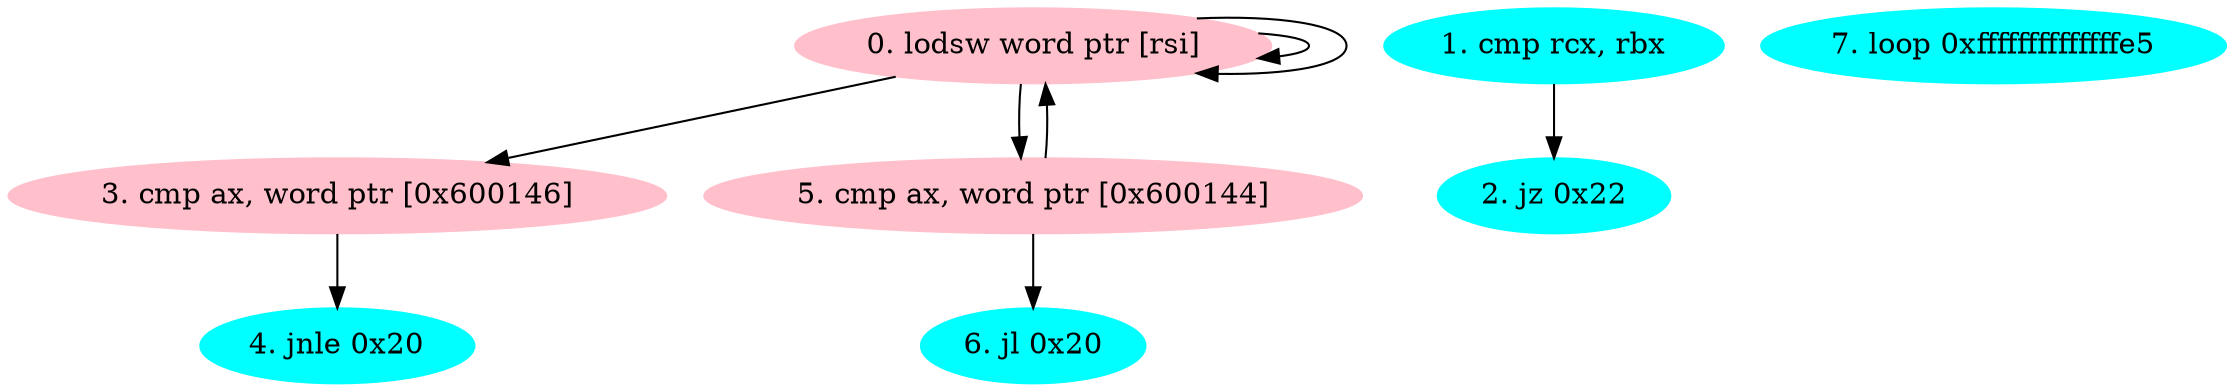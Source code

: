 digraph IacaAnalysisGraph{
0 [label="0. lodsw word ptr [rsi]", style=filled, color=pink]
1 [label="1. cmp rcx, rbx", style=filled, color=cyan]
2 [label="2. jz 0x22", style=filled, color=cyan]
3 [label="3. cmp ax, word ptr [0x600146]", style=filled, color=pink]
4 [label="4. jnle 0x20", style=filled, color=cyan]
5 [label="5. cmp ax, word ptr [0x600144]", style=filled, color=pink]
6 [label="6. jl 0x20", style=filled, color=cyan]
7 [label="7. loop 0xffffffffffffffe5", style=filled, color=cyan]
1 -> 2
0 -> 3
3 -> 4
0 -> 5
5 -> 6
0 -> 0
5 -> 0
0 -> 0
}
